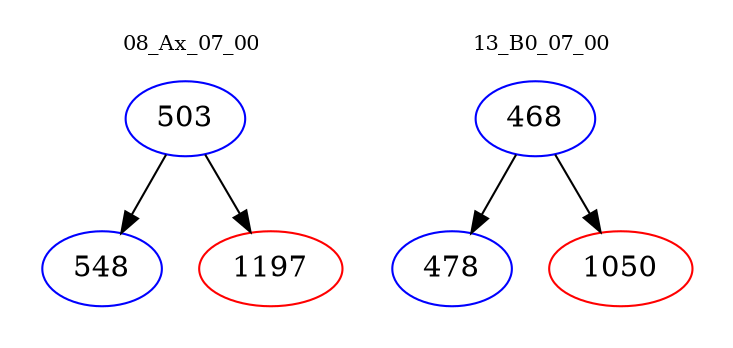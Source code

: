 digraph{
subgraph cluster_0 {
color = white
label = "08_Ax_07_00";
fontsize=10;
T0_503 [label="503", color="blue"]
T0_503 -> T0_548 [color="black"]
T0_548 [label="548", color="blue"]
T0_503 -> T0_1197 [color="black"]
T0_1197 [label="1197", color="red"]
}
subgraph cluster_1 {
color = white
label = "13_B0_07_00";
fontsize=10;
T1_468 [label="468", color="blue"]
T1_468 -> T1_478 [color="black"]
T1_478 [label="478", color="blue"]
T1_468 -> T1_1050 [color="black"]
T1_1050 [label="1050", color="red"]
}
}
